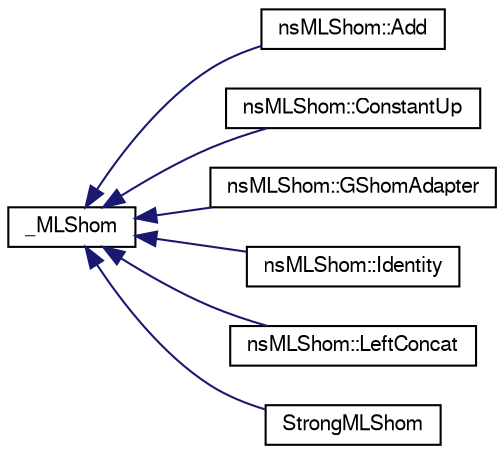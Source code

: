 digraph "Graphical Class Hierarchy"
{
  edge [fontname="FreeSans",fontsize="10",labelfontname="FreeSans",labelfontsize="10"];
  node [fontname="FreeSans",fontsize="10",shape=record];
  rankdir="LR";
  Node1 [label="_MLShom",height=0.2,width=0.4,color="black", fillcolor="white", style="filled",URL="$class__MLShom.html"];
  Node1 -> Node2 [dir="back",color="midnightblue",fontsize="10",style="solid",fontname="FreeSans"];
  Node2 [label="nsMLShom::Add",height=0.2,width=0.4,color="black", fillcolor="white", style="filled",URL="$classnsMLShom_1_1Add.html"];
  Node1 -> Node3 [dir="back",color="midnightblue",fontsize="10",style="solid",fontname="FreeSans"];
  Node3 [label="nsMLShom::ConstantUp",height=0.2,width=0.4,color="black", fillcolor="white", style="filled",URL="$classnsMLShom_1_1ConstantUp.html"];
  Node1 -> Node4 [dir="back",color="midnightblue",fontsize="10",style="solid",fontname="FreeSans"];
  Node4 [label="nsMLShom::GShomAdapter",height=0.2,width=0.4,color="black", fillcolor="white", style="filled",URL="$classnsMLShom_1_1GShomAdapter.html"];
  Node1 -> Node5 [dir="back",color="midnightblue",fontsize="10",style="solid",fontname="FreeSans"];
  Node5 [label="nsMLShom::Identity",height=0.2,width=0.4,color="black", fillcolor="white", style="filled",URL="$classnsMLShom_1_1Identity.html"];
  Node1 -> Node6 [dir="back",color="midnightblue",fontsize="10",style="solid",fontname="FreeSans"];
  Node6 [label="nsMLShom::LeftConcat",height=0.2,width=0.4,color="black", fillcolor="white", style="filled",URL="$classnsMLShom_1_1LeftConcat.html"];
  Node1 -> Node7 [dir="back",color="midnightblue",fontsize="10",style="solid",fontname="FreeSans"];
  Node7 [label="StrongMLShom",height=0.2,width=0.4,color="black", fillcolor="white", style="filled",URL="$classStrongMLShom.html"];
}
